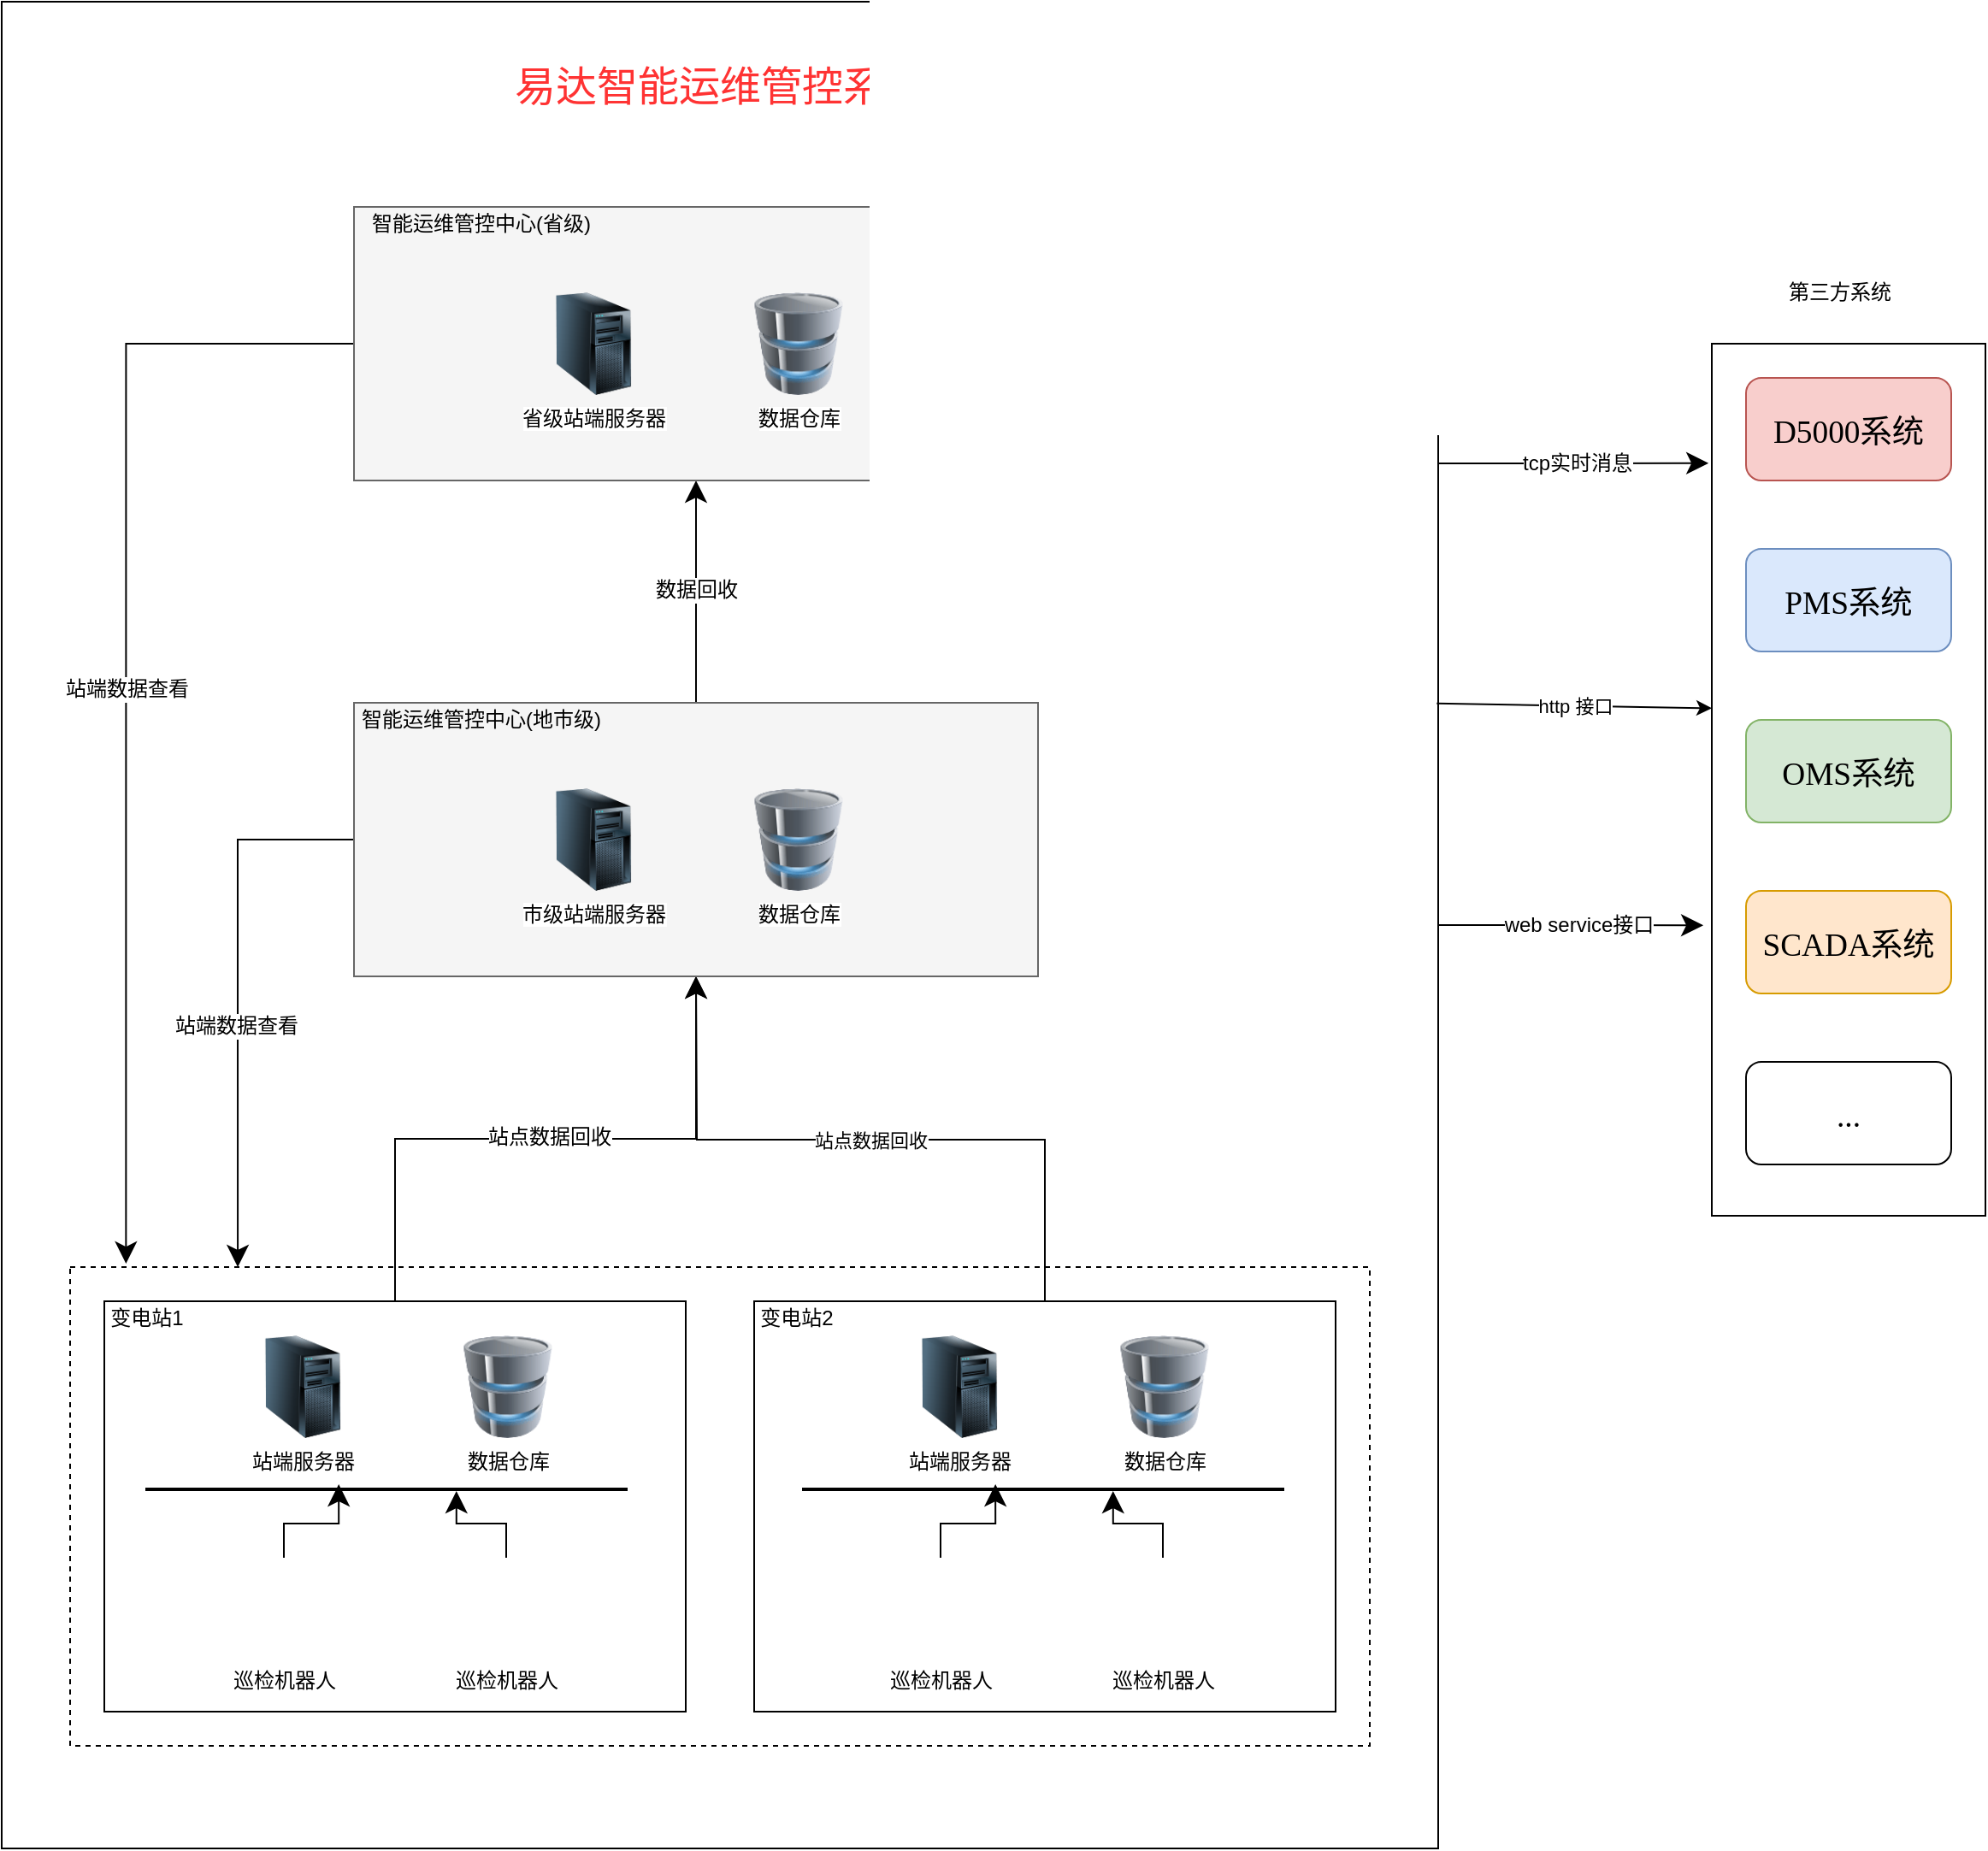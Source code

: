 <mxfile version="12.8.8" type="github">
  <diagram id="8v0LD2bgcwBOzAS1qzz7" name="Page-1">
    <mxGraphModel dx="1096" dy="638" grid="1" gridSize="10" guides="1" tooltips="1" connect="1" arrows="1" fold="1" page="1" pageScale="1" pageWidth="1600" pageHeight="1200" math="0" shadow="0">
      <root>
        <mxCell id="0" />
        <mxCell id="1" parent="0" />
        <mxCell id="jj_E-03qJ9KA_C6J2k_F-46" style="edgeStyle=orthogonalEdgeStyle;rounded=0;orthogonalLoop=1;jettySize=auto;html=1;exitX=1;exitY=0.5;exitDx=0;exitDy=0;entryX=-0.031;entryY=0.667;entryDx=0;entryDy=0;entryPerimeter=0;endSize=10;targetPerimeterSpacing=0;fontSize=24;fontColor=#FF3333;" parent="1" source="jj_E-03qJ9KA_C6J2k_F-38" target="jj_E-03qJ9KA_C6J2k_F-40" edge="1">
          <mxGeometry relative="1" as="geometry" />
        </mxCell>
        <mxCell id="jj_E-03qJ9KA_C6J2k_F-47" value="web service接口" style="text;html=1;align=center;verticalAlign=middle;resizable=0;points=[];labelBackgroundColor=#ffffff;fontSize=12;fontColor=#000000;" parent="jj_E-03qJ9KA_C6J2k_F-46" vertex="1" connectable="0">
          <mxGeometry x="0.052" y="-1" relative="1" as="geometry">
            <mxPoint y="-1.23" as="offset" />
          </mxGeometry>
        </mxCell>
        <mxCell id="jj_E-03qJ9KA_C6J2k_F-48" style="edgeStyle=orthogonalEdgeStyle;rounded=0;orthogonalLoop=1;jettySize=auto;html=1;exitX=1;exitY=0.25;exitDx=0;exitDy=0;entryX=-0.012;entryY=0.137;entryDx=0;entryDy=0;entryPerimeter=0;endSize=10;targetPerimeterSpacing=0;fontSize=12;fontColor=#000000;" parent="1" source="jj_E-03qJ9KA_C6J2k_F-38" target="jj_E-03qJ9KA_C6J2k_F-40" edge="1">
          <mxGeometry relative="1" as="geometry" />
        </mxCell>
        <mxCell id="jj_E-03qJ9KA_C6J2k_F-49" value="tcp实时消息" style="text;html=1;align=center;verticalAlign=middle;resizable=0;points=[];labelBackgroundColor=#ffffff;fontSize=12;fontColor=#000000;" parent="jj_E-03qJ9KA_C6J2k_F-48" vertex="1" connectable="0">
          <mxGeometry x="0.025" relative="1" as="geometry">
            <mxPoint as="offset" />
          </mxGeometry>
        </mxCell>
        <mxCell id="jj_E-03qJ9KA_C6J2k_F-38" value="" style="rounded=0;whiteSpace=wrap;html=1;" parent="1" vertex="1">
          <mxGeometry x="40" y="40" width="840" height="1080" as="geometry" />
        </mxCell>
        <mxCell id="jj_E-03qJ9KA_C6J2k_F-1" value="" style="rounded=0;whiteSpace=wrap;html=1;dashed=1;" parent="1" vertex="1">
          <mxGeometry x="80" y="780" width="760" height="280" as="geometry" />
        </mxCell>
        <mxCell id="jj_E-03qJ9KA_C6J2k_F-29" style="edgeStyle=orthogonalEdgeStyle;rounded=0;orthogonalLoop=1;jettySize=auto;html=1;exitX=0.5;exitY=0;exitDx=0;exitDy=0;endSize=10;targetPerimeterSpacing=0;" parent="1" source="jj_E-03qJ9KA_C6J2k_F-2" target="jj_E-03qJ9KA_C6J2k_F-25" edge="1">
          <mxGeometry relative="1" as="geometry" />
        </mxCell>
        <mxCell id="jj_E-03qJ9KA_C6J2k_F-31" value="站点数据回收" style="text;html=1;align=center;verticalAlign=middle;resizable=0;points=[];labelBackgroundColor=#ffffff;" parent="jj_E-03qJ9KA_C6J2k_F-29" vertex="1" connectable="0">
          <mxGeometry x="0.011" y="1" relative="1" as="geometry">
            <mxPoint as="offset" />
          </mxGeometry>
        </mxCell>
        <mxCell id="jj_E-03qJ9KA_C6J2k_F-2" value="" style="rounded=0;whiteSpace=wrap;html=1;" parent="1" vertex="1">
          <mxGeometry x="100" y="800" width="340" height="240" as="geometry" />
        </mxCell>
        <mxCell id="jj_E-03qJ9KA_C6J2k_F-30" value="站点数据回收" style="edgeStyle=orthogonalEdgeStyle;rounded=0;orthogonalLoop=1;jettySize=auto;html=1;exitX=0.5;exitY=0;exitDx=0;exitDy=0;endSize=10;targetPerimeterSpacing=0;" parent="1" source="jj_E-03qJ9KA_C6J2k_F-3" edge="1">
          <mxGeometry relative="1" as="geometry">
            <mxPoint x="446" y="610" as="targetPoint" />
          </mxGeometry>
        </mxCell>
        <mxCell id="jj_E-03qJ9KA_C6J2k_F-3" value="" style="rounded=0;whiteSpace=wrap;html=1;" parent="1" vertex="1">
          <mxGeometry x="480" y="800" width="340" height="240" as="geometry" />
        </mxCell>
        <mxCell id="jj_E-03qJ9KA_C6J2k_F-4" value="变电站1" style="text;html=1;strokeColor=none;fillColor=none;align=center;verticalAlign=middle;whiteSpace=wrap;rounded=0;" parent="1" vertex="1">
          <mxGeometry x="100" y="800" width="50" height="20" as="geometry" />
        </mxCell>
        <mxCell id="jj_E-03qJ9KA_C6J2k_F-5" value="变电站2" style="text;html=1;strokeColor=none;fillColor=none;align=center;verticalAlign=middle;whiteSpace=wrap;rounded=0;" parent="1" vertex="1">
          <mxGeometry x="480" y="800" width="50" height="20" as="geometry" />
        </mxCell>
        <mxCell id="jj_E-03qJ9KA_C6J2k_F-12" style="edgeStyle=orthogonalEdgeStyle;rounded=0;orthogonalLoop=1;jettySize=auto;html=1;exitX=0.5;exitY=0;exitDx=0;exitDy=0;entryX=0.401;entryY=0.2;entryDx=0;entryDy=0;entryPerimeter=0;endSize=10;targetPerimeterSpacing=0;" parent="1" source="jj_E-03qJ9KA_C6J2k_F-6" target="jj_E-03qJ9KA_C6J2k_F-10" edge="1">
          <mxGeometry relative="1" as="geometry" />
        </mxCell>
        <mxCell id="jj_E-03qJ9KA_C6J2k_F-6" value="巡检机器人" style="shape=image;html=1;verticalAlign=top;verticalLabelPosition=bottom;labelBackgroundColor=#ffffff;imageAspect=0;aspect=fixed;image=https://cdn2.iconfinder.com/data/icons/walle/128/basket_full.png;dashed=1;" parent="1" vertex="1">
          <mxGeometry x="176" y="950" width="58" height="58" as="geometry" />
        </mxCell>
        <mxCell id="jj_E-03qJ9KA_C6J2k_F-13" style="edgeStyle=orthogonalEdgeStyle;rounded=0;orthogonalLoop=1;jettySize=auto;html=1;exitX=0.5;exitY=0;exitDx=0;exitDy=0;entryX=0.645;entryY=0.6;entryDx=0;entryDy=0;entryPerimeter=0;endSize=10;targetPerimeterSpacing=0;" parent="1" source="jj_E-03qJ9KA_C6J2k_F-7" target="jj_E-03qJ9KA_C6J2k_F-10" edge="1">
          <mxGeometry relative="1" as="geometry">
            <Array as="points">
              <mxPoint x="335" y="930" />
              <mxPoint x="306" y="930" />
            </Array>
          </mxGeometry>
        </mxCell>
        <mxCell id="jj_E-03qJ9KA_C6J2k_F-7" value="巡检机器人" style="shape=image;html=1;verticalAlign=top;verticalLabelPosition=bottom;labelBackgroundColor=#ffffff;imageAspect=0;aspect=fixed;image=https://cdn2.iconfinder.com/data/icons/walle/128/basket_full.png;dashed=1;" parent="1" vertex="1">
          <mxGeometry x="306" y="950" width="58" height="58" as="geometry" />
        </mxCell>
        <mxCell id="jj_E-03qJ9KA_C6J2k_F-10" value="" style="line;strokeWidth=2;html=1;" parent="1" vertex="1">
          <mxGeometry x="124" y="905" width="282" height="10" as="geometry" />
        </mxCell>
        <mxCell id="jj_E-03qJ9KA_C6J2k_F-14" value="站端服务器" style="image;html=1;labelBackgroundColor=#ffffff;image=img/lib/clip_art/computers/Server_Tower_128x128.png;dashed=1;" parent="1" vertex="1">
          <mxGeometry x="186" y="820" width="60" height="60" as="geometry" />
        </mxCell>
        <mxCell id="jj_E-03qJ9KA_C6J2k_F-17" value="数据仓库" style="image;html=1;labelBackgroundColor=#ffffff;image=img/lib/clip_art/computers/Database_128x128.png" parent="1" vertex="1">
          <mxGeometry x="306" y="820" width="60" height="60" as="geometry" />
        </mxCell>
        <mxCell id="jj_E-03qJ9KA_C6J2k_F-18" style="edgeStyle=orthogonalEdgeStyle;rounded=0;orthogonalLoop=1;jettySize=auto;html=1;exitX=0.5;exitY=0;exitDx=0;exitDy=0;entryX=0.401;entryY=0.2;entryDx=0;entryDy=0;entryPerimeter=0;endSize=10;targetPerimeterSpacing=0;" parent="1" source="jj_E-03qJ9KA_C6J2k_F-19" target="jj_E-03qJ9KA_C6J2k_F-22" edge="1">
          <mxGeometry relative="1" as="geometry" />
        </mxCell>
        <mxCell id="jj_E-03qJ9KA_C6J2k_F-19" value="巡检机器人" style="shape=image;html=1;verticalAlign=top;verticalLabelPosition=bottom;labelBackgroundColor=#ffffff;imageAspect=0;aspect=fixed;image=https://cdn2.iconfinder.com/data/icons/walle/128/basket_full.png;dashed=1;" parent="1" vertex="1">
          <mxGeometry x="560" y="950" width="58" height="58" as="geometry" />
        </mxCell>
        <mxCell id="jj_E-03qJ9KA_C6J2k_F-20" style="edgeStyle=orthogonalEdgeStyle;rounded=0;orthogonalLoop=1;jettySize=auto;html=1;exitX=0.5;exitY=0;exitDx=0;exitDy=0;entryX=0.645;entryY=0.6;entryDx=0;entryDy=0;entryPerimeter=0;endSize=10;targetPerimeterSpacing=0;" parent="1" source="jj_E-03qJ9KA_C6J2k_F-21" target="jj_E-03qJ9KA_C6J2k_F-22" edge="1">
          <mxGeometry relative="1" as="geometry">
            <Array as="points">
              <mxPoint x="719" y="930" />
              <mxPoint x="690" y="930" />
            </Array>
          </mxGeometry>
        </mxCell>
        <mxCell id="jj_E-03qJ9KA_C6J2k_F-21" value="巡检机器人" style="shape=image;html=1;verticalAlign=top;verticalLabelPosition=bottom;labelBackgroundColor=#ffffff;imageAspect=0;aspect=fixed;image=https://cdn2.iconfinder.com/data/icons/walle/128/basket_full.png;dashed=1;" parent="1" vertex="1">
          <mxGeometry x="690" y="950" width="58" height="58" as="geometry" />
        </mxCell>
        <mxCell id="jj_E-03qJ9KA_C6J2k_F-22" value="" style="line;strokeWidth=2;html=1;" parent="1" vertex="1">
          <mxGeometry x="508" y="905" width="282" height="10" as="geometry" />
        </mxCell>
        <mxCell id="jj_E-03qJ9KA_C6J2k_F-23" value="站端服务器" style="image;html=1;labelBackgroundColor=#ffffff;image=img/lib/clip_art/computers/Server_Tower_128x128.png;dashed=1;" parent="1" vertex="1">
          <mxGeometry x="570" y="820" width="60" height="60" as="geometry" />
        </mxCell>
        <mxCell id="jj_E-03qJ9KA_C6J2k_F-24" value="数据仓库" style="image;html=1;labelBackgroundColor=#ffffff;image=img/lib/clip_art/computers/Database_128x128.png" parent="1" vertex="1">
          <mxGeometry x="690" y="820" width="60" height="60" as="geometry" />
        </mxCell>
        <mxCell id="jj_E-03qJ9KA_C6J2k_F-36" style="edgeStyle=orthogonalEdgeStyle;rounded=0;orthogonalLoop=1;jettySize=auto;html=1;exitX=0.5;exitY=0;exitDx=0;exitDy=0;entryX=0.5;entryY=1;entryDx=0;entryDy=0;endSize=10;targetPerimeterSpacing=0;" parent="1" source="jj_E-03qJ9KA_C6J2k_F-25" target="jj_E-03qJ9KA_C6J2k_F-32" edge="1">
          <mxGeometry relative="1" as="geometry" />
        </mxCell>
        <mxCell id="jj_E-03qJ9KA_C6J2k_F-37" value="数据回收" style="text;html=1;align=center;verticalAlign=middle;resizable=0;points=[];labelBackgroundColor=#ffffff;" parent="jj_E-03qJ9KA_C6J2k_F-36" vertex="1" connectable="0">
          <mxGeometry x="0.015" relative="1" as="geometry">
            <mxPoint as="offset" />
          </mxGeometry>
        </mxCell>
        <mxCell id="jj_E-03qJ9KA_C6J2k_F-50" style="edgeStyle=orthogonalEdgeStyle;rounded=0;orthogonalLoop=1;jettySize=auto;html=1;exitX=0;exitY=0.5;exitDx=0;exitDy=0;entryX=0.129;entryY=0;entryDx=0;entryDy=0;entryPerimeter=0;endSize=10;targetPerimeterSpacing=0;fontSize=12;fontColor=#000000;" parent="1" source="jj_E-03qJ9KA_C6J2k_F-25" target="jj_E-03qJ9KA_C6J2k_F-1" edge="1">
          <mxGeometry relative="1" as="geometry">
            <Array as="points">
              <mxPoint x="178" y="530" />
            </Array>
          </mxGeometry>
        </mxCell>
        <mxCell id="jj_E-03qJ9KA_C6J2k_F-51" value="站端数据查看" style="text;html=1;align=center;verticalAlign=middle;resizable=0;points=[];labelBackgroundColor=#ffffff;fontSize=12;fontColor=#000000;" parent="jj_E-03qJ9KA_C6J2k_F-50" vertex="1" connectable="0">
          <mxGeometry x="0.113" y="-1" relative="1" as="geometry">
            <mxPoint as="offset" />
          </mxGeometry>
        </mxCell>
        <mxCell id="jj_E-03qJ9KA_C6J2k_F-25" value="" style="rounded=0;whiteSpace=wrap;html=1;fillColor=#f5f5f5;strokeColor=#666666;fontColor=#333333;" parent="1" vertex="1">
          <mxGeometry x="246" y="450" width="400" height="160" as="geometry" />
        </mxCell>
        <mxCell id="jj_E-03qJ9KA_C6J2k_F-26" value="智能运维管控中心(地市级)" style="text;html=1;strokeColor=none;fillColor=none;align=center;verticalAlign=middle;whiteSpace=wrap;rounded=0;" parent="1" vertex="1">
          <mxGeometry x="245" y="450" width="151" height="20" as="geometry" />
        </mxCell>
        <mxCell id="jj_E-03qJ9KA_C6J2k_F-27" value="市级站端服务器" style="image;html=1;labelBackgroundColor=#ffffff;image=img/lib/clip_art/computers/Server_Tower_128x128.png;dashed=1;" parent="1" vertex="1">
          <mxGeometry x="356" y="500" width="60" height="60" as="geometry" />
        </mxCell>
        <mxCell id="jj_E-03qJ9KA_C6J2k_F-28" value="数据仓库" style="image;html=1;labelBackgroundColor=#ffffff;image=img/lib/clip_art/computers/Database_128x128.png" parent="1" vertex="1">
          <mxGeometry x="476" y="500" width="60" height="60" as="geometry" />
        </mxCell>
        <mxCell id="jj_E-03qJ9KA_C6J2k_F-52" value="站端数据查看" style="edgeStyle=orthogonalEdgeStyle;rounded=0;orthogonalLoop=1;jettySize=auto;html=1;exitX=0;exitY=0.5;exitDx=0;exitDy=0;entryX=0.043;entryY=-0.007;entryDx=0;entryDy=0;entryPerimeter=0;endSize=10;targetPerimeterSpacing=0;fontSize=12;fontColor=#000000;" parent="1" source="jj_E-03qJ9KA_C6J2k_F-32" target="jj_E-03qJ9KA_C6J2k_F-1" edge="1">
          <mxGeometry relative="1" as="geometry">
            <Array as="points">
              <mxPoint x="113" y="240" />
            </Array>
          </mxGeometry>
        </mxCell>
        <mxCell id="jj_E-03qJ9KA_C6J2k_F-32" value="" style="rounded=0;whiteSpace=wrap;html=1;fillColor=#f5f5f5;strokeColor=#666666;fontColor=#333333;" parent="1" vertex="1">
          <mxGeometry x="246" y="160" width="400" height="160" as="geometry" />
        </mxCell>
        <mxCell id="jj_E-03qJ9KA_C6J2k_F-33" value="智能运维管控中心(省级)" style="text;html=1;strokeColor=none;fillColor=none;align=center;verticalAlign=middle;whiteSpace=wrap;rounded=0;" parent="1" vertex="1">
          <mxGeometry x="245" y="160" width="151" height="20" as="geometry" />
        </mxCell>
        <mxCell id="jj_E-03qJ9KA_C6J2k_F-34" value="省级站端服务器" style="image;html=1;labelBackgroundColor=#ffffff;image=img/lib/clip_art/computers/Server_Tower_128x128.png;dashed=1;" parent="1" vertex="1">
          <mxGeometry x="356" y="210" width="60" height="60" as="geometry" />
        </mxCell>
        <mxCell id="jj_E-03qJ9KA_C6J2k_F-35" value="数据仓库" style="image;html=1;labelBackgroundColor=#ffffff;image=img/lib/clip_art/computers/Database_128x128.png" parent="1" vertex="1">
          <mxGeometry x="476" y="210" width="60" height="60" as="geometry" />
        </mxCell>
        <mxCell id="jj_E-03qJ9KA_C6J2k_F-39" value="易达智能运维管控系统" style="text;html=1;strokeColor=none;fillColor=none;align=center;verticalAlign=middle;whiteSpace=wrap;rounded=0;fontSize=24;fontColor=#FF3333;" parent="1" vertex="1">
          <mxGeometry x="325" y="70" width="270" height="40" as="geometry" />
        </mxCell>
        <mxCell id="jj_E-03qJ9KA_C6J2k_F-40" value="" style="rounded=0;whiteSpace=wrap;html=1;fontSize=24;fontColor=#FF3333;" parent="1" vertex="1">
          <mxGeometry x="1040" y="240" width="160" height="510" as="geometry" />
        </mxCell>
        <mxCell id="jj_E-03qJ9KA_C6J2k_F-41" value="&lt;span lang=&quot;EN-US&quot; style=&quot;color: rgb(0 , 0 , 0) ; white-space: normal ; font-size: 14pt ; font-family: &amp;#34;tim&amp;#34; , serif&quot;&gt;D5000系统&lt;/span&gt;&lt;span style=&quot;color: rgb(0 , 0 , 0) ; font-size: medium ; white-space: normal&quot;&gt;&lt;/span&gt;" style="rounded=1;whiteSpace=wrap;html=1;fontSize=24;fillColor=#f8cecc;strokeColor=#b85450;" parent="1" vertex="1">
          <mxGeometry x="1060" y="260" width="120" height="60" as="geometry" />
        </mxCell>
        <mxCell id="jj_E-03qJ9KA_C6J2k_F-42" value="&lt;span lang=&quot;EN-US&quot; style=&quot;color: rgb(0 , 0 , 0) ; white-space: normal ; font-size: 14pt ; font-family: &amp;#34;tim&amp;#34; , serif&quot;&gt;&lt;span lang=&quot;EN-US&quot; style=&quot;font-size: 14pt&quot;&gt;PMS&lt;/span&gt;&lt;span style=&quot;font-size: medium&quot;&gt;&lt;/span&gt;系统&lt;/span&gt;&lt;span style=&quot;color: rgb(0 , 0 , 0) ; font-size: medium ; white-space: normal&quot;&gt;&lt;/span&gt;" style="rounded=1;whiteSpace=wrap;html=1;fontSize=24;fillColor=#dae8fc;strokeColor=#6c8ebf;" parent="1" vertex="1">
          <mxGeometry x="1060" y="360" width="120" height="60" as="geometry" />
        </mxCell>
        <mxCell id="jj_E-03qJ9KA_C6J2k_F-43" value="&lt;span lang=&quot;EN-US&quot; style=&quot;color: rgb(0 , 0 , 0) ; white-space: normal ; font-size: 14pt ; font-family: &amp;#34;tim&amp;#34; , serif&quot;&gt;&lt;span lang=&quot;EN-US&quot; style=&quot;font-size: 14pt&quot;&gt;OMS&lt;/span&gt;&lt;span style=&quot;font-size: medium&quot;&gt;&lt;/span&gt;系统&lt;/span&gt;&lt;span style=&quot;color: rgb(0 , 0 , 0) ; font-size: medium ; white-space: normal&quot;&gt;&lt;/span&gt;" style="rounded=1;whiteSpace=wrap;html=1;fontSize=24;fillColor=#d5e8d4;strokeColor=#82b366;" parent="1" vertex="1">
          <mxGeometry x="1060" y="460" width="120" height="60" as="geometry" />
        </mxCell>
        <mxCell id="jj_E-03qJ9KA_C6J2k_F-44" value="&lt;span lang=&quot;EN-US&quot; style=&quot;color: rgb(0 , 0 , 0) ; white-space: normal ; font-size: 14pt ; font-family: &amp;#34;tim&amp;#34; , serif&quot;&gt;&lt;span lang=&quot;EN-US&quot; style=&quot;font-size: 14pt&quot;&gt;SCADA&lt;/span&gt;&lt;span style=&quot;font-size: medium&quot;&gt;&lt;/span&gt;系统&lt;/span&gt;&lt;span style=&quot;color: rgb(0 , 0 , 0) ; font-size: medium ; white-space: normal&quot;&gt;&lt;/span&gt;" style="rounded=1;whiteSpace=wrap;html=1;fontSize=24;fillColor=#ffe6cc;strokeColor=#d79b00;" parent="1" vertex="1">
          <mxGeometry x="1060" y="560" width="120" height="60" as="geometry" />
        </mxCell>
        <mxCell id="jj_E-03qJ9KA_C6J2k_F-45" value="&lt;font color=&quot;#000000&quot; face=&quot;tim, serif&quot;&gt;&lt;span style=&quot;font-size: 18.667px&quot;&gt;...&lt;/span&gt;&lt;/font&gt;" style="rounded=1;whiteSpace=wrap;html=1;fontSize=24;fontColor=#FF3333;" parent="1" vertex="1">
          <mxGeometry x="1060" y="660" width="120" height="60" as="geometry" />
        </mxCell>
        <mxCell id="jj_E-03qJ9KA_C6J2k_F-53" value="第三方系统" style="text;html=1;strokeColor=none;fillColor=none;align=center;verticalAlign=middle;whiteSpace=wrap;rounded=0;fontSize=12;fontColor=#000000;" parent="1" vertex="1">
          <mxGeometry x="1050" y="200" width="130" height="20" as="geometry" />
        </mxCell>
        <mxCell id="dI5MpI2IVKl0xZMomYiq-1" value="http 接口" style="endArrow=classic;html=1;entryX=0;entryY=0.418;entryDx=0;entryDy=0;entryPerimeter=0;exitX=0.999;exitY=0.38;exitDx=0;exitDy=0;exitPerimeter=0;" edge="1" parent="1" source="jj_E-03qJ9KA_C6J2k_F-38" target="jj_E-03qJ9KA_C6J2k_F-40">
          <mxGeometry width="50" height="50" relative="1" as="geometry">
            <mxPoint x="900" y="530" as="sourcePoint" />
            <mxPoint x="950" y="480" as="targetPoint" />
          </mxGeometry>
        </mxCell>
      </root>
    </mxGraphModel>
  </diagram>
</mxfile>
